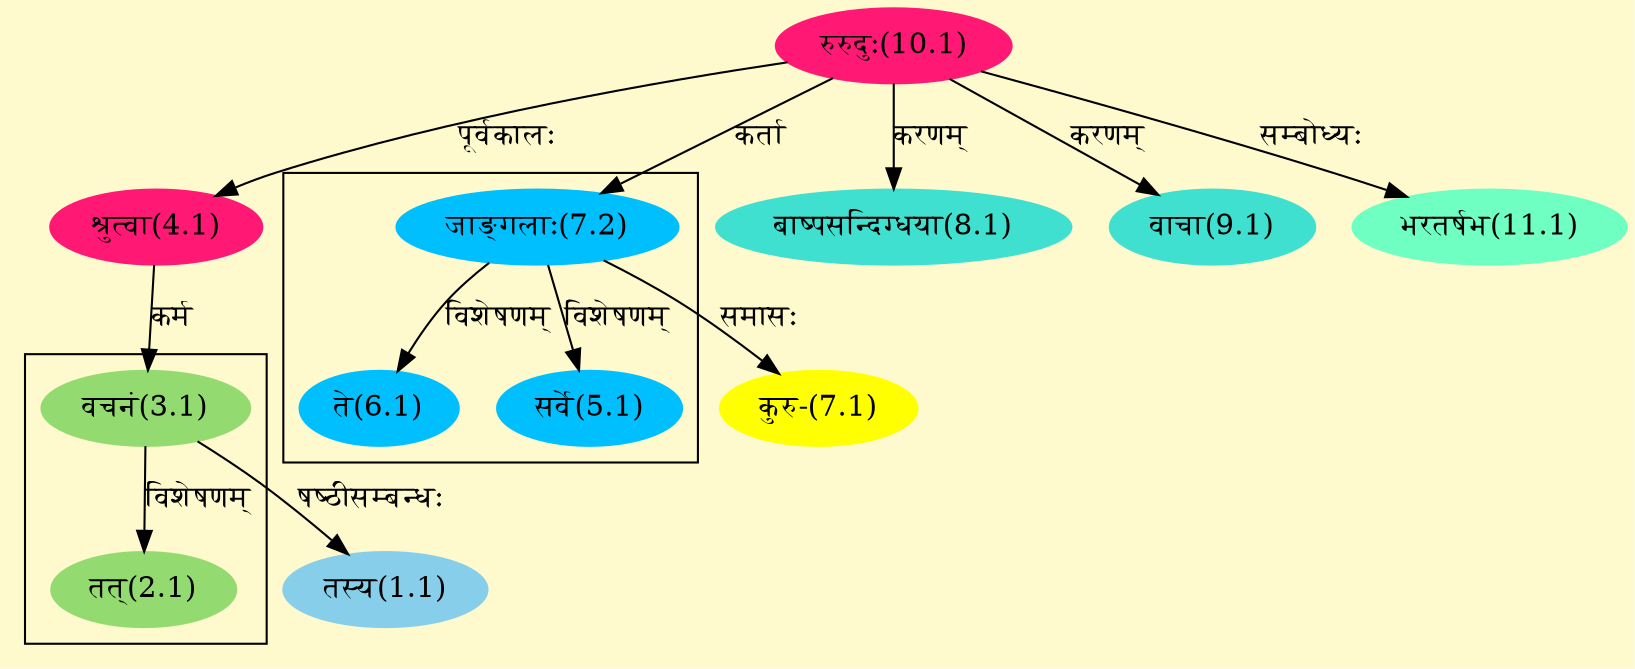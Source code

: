 digraph G{
rankdir=BT;
 compound=true;
 bgcolor="lemonchiffon1";

subgraph cluster_1{
Node2_1 [style=filled, color="#93DB70" label = "तत्(2.1)"]
Node3_1 [style=filled, color="#93DB70" label = "वचनं(3.1)"]

}

subgraph cluster_2{
Node5_1 [style=filled, color="#00BFFF" label = "सर्वे(5.1)"]
Node7_2 [style=filled, color="#00BFFF" label = "जाङ्गलाः(7.2)"]
Node6_1 [style=filled, color="#00BFFF" label = "ते(6.1)"]

}
Node1_1 [style=filled, color="#87CEEB" label = "तस्य(1.1)"]
Node3_1 [style=filled, color="#93DB70" label = "वचनं(3.1)"]
Node4_1 [style=filled, color="#FF1975" label = "श्रुत्वा(4.1)"]
Node10_1 [style=filled, color="#FF1975" label = "रुरुदुः(10.1)"]
Node7_1 [style=filled, color="#FFFF00" label = "कुरु-(7.1)"]
Node7_2 [style=filled, color="#00BFFF" label = "जाङ्गलाः(7.2)"]
Node8_1 [style=filled, color="#40E0D0" label = "बाष्पसन्दिग्धया(8.1)"]
Node9_1 [style=filled, color="#40E0D0" label = "वाचा(9.1)"]
Node [style=filled, color="" label = "()"]
Node11_1 [style=filled, color="#6FFFC3" label = "भरतर्षभ(11.1)"]
/* Start of Relations section */

Node1_1 -> Node3_1 [  label="षष्ठीसम्बन्धः"  dir="back" ]
Node2_1 -> Node3_1 [  label="विशेषणम्"  dir="back" ]
Node3_1 -> Node4_1 [  label="कर्म"  dir="back" ]
Node4_1 -> Node10_1 [  label="पूर्वकालः"  dir="back" ]
Node5_1 -> Node7_2 [  label="विशेषणम्"  dir="back" ]
Node6_1 -> Node7_2 [  label="विशेषणम्"  dir="back" ]
Node7_1 -> Node7_2 [  label="समासः"  dir="back" ]
Node7_2 -> Node10_1 [  label="कर्ता"  dir="back" ]
Node8_1 -> Node10_1 [  label="करणम्"  dir="back" ]
Node9_1 -> Node10_1 [  label="करणम्"  dir="back" ]
Node11_1 -> Node10_1 [  label="सम्बोध्यः"  dir="back" ]
}
